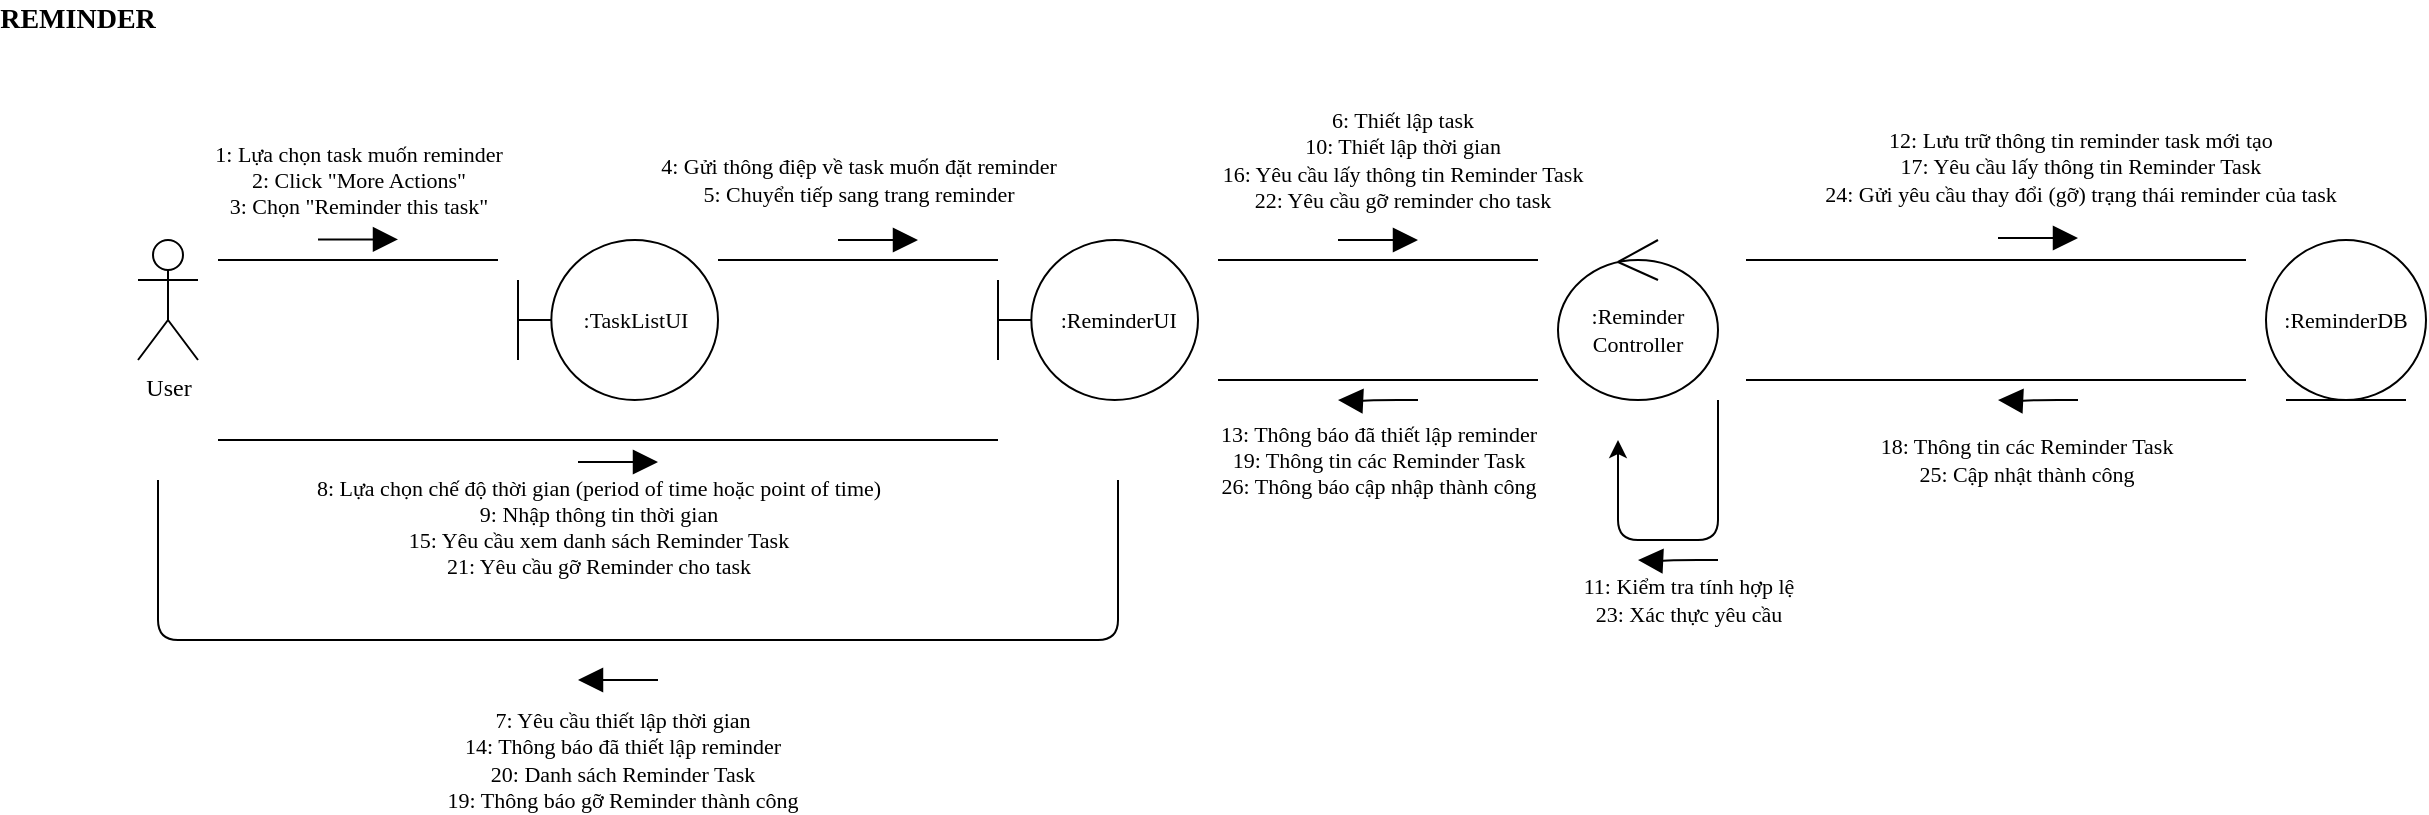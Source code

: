 <mxfile version="13.10.0" type="device"><diagram id="nw-FjYAkiKjcjClBxKrP" name="Page-1"><mxGraphModel dx="868" dy="403" grid="1" gridSize="10" guides="1" tooltips="1" connect="1" arrows="1" fold="1" page="1" pageScale="1" pageWidth="850" pageHeight="1100" math="0" shadow="0"><root><mxCell id="0"/><mxCell id="1" parent="0"/><mxCell id="G5-ezGzjWO1AAINgcTao-1" value="User" style="shape=umlActor;verticalLabelPosition=bottom;verticalAlign=top;html=1;outlineConnect=0;fontFamily=Verdana;" parent="1" vertex="1"><mxGeometry x="130" y="160" width="30" height="60" as="geometry"/></mxCell><mxCell id="3H9a2RDMc96QFJdqYiUV-1" value="&amp;nbsp;:ReminderUI" style="shape=umlBoundary;whiteSpace=wrap;html=1;fontFamily=Verdana;fontSize=11;" parent="1" vertex="1"><mxGeometry x="560" y="160" width="100" height="80" as="geometry"/></mxCell><mxCell id="3H9a2RDMc96QFJdqYiUV-2" value="&lt;font style=&quot;font-size: 11px&quot;&gt;:ReminderDB&lt;/font&gt;" style="ellipse;shape=umlEntity;whiteSpace=wrap;html=1;fontFamily=Verdana;" parent="1" vertex="1"><mxGeometry x="1194" y="160" width="80" height="80" as="geometry"/></mxCell><mxCell id="3H9a2RDMc96QFJdqYiUV-3" value=":Reminder&lt;br style=&quot;font-size: 11px;&quot;&gt;Controller" style="ellipse;shape=umlControl;whiteSpace=wrap;html=1;fontFamily=Verdana;fontSize=11;" parent="1" vertex="1"><mxGeometry x="840" y="160" width="80" height="80" as="geometry"/></mxCell><mxCell id="3H9a2RDMc96QFJdqYiUV-5" value=":TaskListUI" style="shape=umlBoundary;whiteSpace=wrap;html=1;fontFamily=Verdana;fontSize=11;" parent="1" vertex="1"><mxGeometry x="320" y="160" width="100" height="80" as="geometry"/></mxCell><mxCell id="3H9a2RDMc96QFJdqYiUV-6" value="1: Lựa chọn task muốn reminder&lt;br&gt;2: Click &quot;More Actions&quot;&lt;br&gt;3: Chọn &quot;Reminder this task&quot;" style="endArrow=none;html=1;fontFamily=Verdana;fontSize=11;" parent="1" edge="1"><mxGeometry y="40" width="50" height="50" relative="1" as="geometry"><mxPoint x="170" y="170" as="sourcePoint"/><mxPoint x="310" y="170" as="targetPoint"/><mxPoint as="offset"/></mxGeometry></mxCell><mxCell id="3H9a2RDMc96QFJdqYiUV-7" value="" style="endArrow=block;html=1;fontFamily=Verdana;fontSize=11;horizontal=1;verticalAlign=middle;endFill=1;jumpSize=9;rounded=1;startSize=10;endSize=10;" parent="1" edge="1"><mxGeometry width="50" height="50" relative="1" as="geometry"><mxPoint x="220" y="159.72" as="sourcePoint"/><mxPoint x="260" y="159.72" as="targetPoint"/></mxGeometry></mxCell><mxCell id="3H9a2RDMc96QFJdqYiUV-8" value="&lt;div&gt;8: Lựa chọn chế độ thời gian (period of time hoặc point of time)&lt;/div&gt;&lt;div&gt;9: Nhập thông tin thời gian&lt;/div&gt;&lt;div&gt;15: Yêu cầu xem danh sách Reminder Task&lt;/div&gt;&lt;div&gt;21: Yêu cầu gỡ Reminder cho task&lt;/div&gt;&lt;div&gt;&lt;br&gt;&lt;/div&gt;" style="endArrow=none;html=1;fontFamily=Verdana;fontSize=11;" parent="1" edge="1"><mxGeometry x="-0.026" y="-50" width="50" height="50" relative="1" as="geometry"><mxPoint x="170" y="260" as="sourcePoint"/><mxPoint x="560" y="260" as="targetPoint"/><mxPoint as="offset"/></mxGeometry></mxCell><mxCell id="3H9a2RDMc96QFJdqYiUV-9" value="" style="endArrow=block;html=1;fontFamily=Verdana;fontSize=11;horizontal=1;verticalAlign=middle;endFill=1;jumpSize=9;rounded=1;startSize=10;endSize=10;" parent="1" edge="1"><mxGeometry width="50" height="50" relative="1" as="geometry"><mxPoint x="390" y="380" as="sourcePoint"/><mxPoint x="350" y="380" as="targetPoint"/><Array as="points"><mxPoint x="370" y="380"/></Array></mxGeometry></mxCell><mxCell id="3H9a2RDMc96QFJdqYiUV-10" value="&lt;div&gt;4: Gửi thông điệp về task muốn đặt reminder&lt;/div&gt;&lt;div&gt;5: Chuyển tiếp sang trang reminder&lt;/div&gt;" style="endArrow=none;html=1;fontFamily=Verdana;fontSize=11;" parent="1" edge="1"><mxGeometry y="40" width="50" height="50" relative="1" as="geometry"><mxPoint x="420" y="170" as="sourcePoint"/><mxPoint x="560" y="170" as="targetPoint"/><mxPoint as="offset"/></mxGeometry></mxCell><mxCell id="3H9a2RDMc96QFJdqYiUV-11" value="" style="endArrow=block;html=1;fontFamily=Verdana;fontSize=11;horizontal=1;verticalAlign=middle;endFill=1;jumpSize=9;rounded=1;startSize=10;endSize=10;" parent="1" edge="1"><mxGeometry width="50" height="50" relative="1" as="geometry"><mxPoint x="480" y="160.0" as="sourcePoint"/><mxPoint x="520" y="160.0" as="targetPoint"/></mxGeometry></mxCell><mxCell id="3H9a2RDMc96QFJdqYiUV-12" value="" style="endArrow=block;html=1;fontFamily=Verdana;fontSize=11;horizontal=1;verticalAlign=middle;endFill=1;jumpSize=9;rounded=1;startSize=10;endSize=10;" parent="1" edge="1"><mxGeometry width="50" height="50" relative="1" as="geometry"><mxPoint x="350" y="271" as="sourcePoint"/><mxPoint x="390" y="271" as="targetPoint"/></mxGeometry></mxCell><mxCell id="3H9a2RDMc96QFJdqYiUV-13" value="&lt;div&gt;&lt;div&gt;7: Yêu cầu thiết lập thời gian&lt;/div&gt;&lt;div&gt;14: Thông báo đã thiết lập reminder&lt;/div&gt;&lt;div&gt;20: Danh sách Reminder Task&lt;/div&gt;&lt;div&gt;19: Thông báo gỡ Reminder thành công&lt;/div&gt;&lt;/div&gt;" style="endArrow=none;html=1;fontFamily=Verdana;fontSize=11;" parent="1" edge="1"><mxGeometry x="-0.026" y="-60" width="50" height="50" relative="1" as="geometry"><mxPoint x="140" y="280" as="sourcePoint"/><mxPoint x="620" y="280" as="targetPoint"/><mxPoint as="offset"/><Array as="points"><mxPoint x="140" y="360"/><mxPoint x="620" y="360"/></Array></mxGeometry></mxCell><mxCell id="3H9a2RDMc96QFJdqYiUV-14" value="&lt;div&gt;6: Thiết lập task&lt;/div&gt;&lt;div&gt;10: Thiết lập thời gian&lt;/div&gt;&lt;div&gt;16: Yêu cầu lấy thông tin Reminder Task&lt;/div&gt;&lt;div&gt;22: Yêu cầu gỡ reminder cho task&lt;/div&gt;" style="endArrow=none;html=1;fontFamily=Verdana;fontSize=11;" parent="1" edge="1"><mxGeometry x="0.143" y="50" width="50" height="50" relative="1" as="geometry"><mxPoint x="670" y="170" as="sourcePoint"/><mxPoint x="830" y="170" as="targetPoint"/><mxPoint as="offset"/></mxGeometry></mxCell><mxCell id="3H9a2RDMc96QFJdqYiUV-15" value="" style="endArrow=block;html=1;fontFamily=Verdana;fontSize=11;horizontal=1;verticalAlign=middle;endFill=1;jumpSize=9;rounded=1;startSize=10;endSize=10;" parent="1" edge="1"><mxGeometry width="50" height="50" relative="1" as="geometry"><mxPoint x="730" y="160" as="sourcePoint"/><mxPoint x="770" y="160" as="targetPoint"/></mxGeometry></mxCell><mxCell id="3H9a2RDMc96QFJdqYiUV-16" value="&lt;div&gt;12: Lưu trữ thông tin reminder task mới tạo&lt;/div&gt;&lt;div&gt;17: Yêu cầu lấy thông tin Reminder Task&lt;/div&gt;&lt;div&gt;24: Gửi yêu cầu thay đổi (gỡ) trạng thái reminder của task&lt;/div&gt;&lt;div&gt;&lt;br&gt;&lt;/div&gt;" style="endArrow=none;html=1;fontFamily=Verdana;fontSize=11;" parent="1" edge="1"><mxGeometry x="0.333" y="40" width="50" height="50" relative="1" as="geometry"><mxPoint x="934" y="170" as="sourcePoint"/><mxPoint x="1184" y="170" as="targetPoint"/><mxPoint as="offset"/></mxGeometry></mxCell><mxCell id="3H9a2RDMc96QFJdqYiUV-17" value="" style="endArrow=block;html=1;fontFamily=Verdana;fontSize=11;horizontal=1;verticalAlign=middle;endFill=1;jumpSize=9;rounded=1;startSize=10;endSize=10;" parent="1" edge="1"><mxGeometry width="50" height="50" relative="1" as="geometry"><mxPoint x="1060" y="159" as="sourcePoint"/><mxPoint x="1100" y="159" as="targetPoint"/></mxGeometry></mxCell><mxCell id="3H9a2RDMc96QFJdqYiUV-18" value="&lt;div&gt;&lt;div&gt;18: Thông tin các Reminder Task&lt;/div&gt;&lt;div&gt;25: Cập nhật thành công&lt;/div&gt;&lt;/div&gt;" style="endArrow=none;html=1;fontFamily=Verdana;fontSize=11;" parent="1" edge="1"><mxGeometry x="0.12" y="-40" width="50" height="50" relative="1" as="geometry"><mxPoint x="934" y="230" as="sourcePoint"/><mxPoint x="1184" y="230" as="targetPoint"/><mxPoint as="offset"/></mxGeometry></mxCell><mxCell id="3H9a2RDMc96QFJdqYiUV-19" value="" style="endArrow=block;html=1;fontFamily=Verdana;fontSize=11;horizontal=1;verticalAlign=middle;endFill=1;jumpSize=9;rounded=1;startSize=10;endSize=10;" parent="1" edge="1"><mxGeometry width="50" height="50" relative="1" as="geometry"><mxPoint x="1100" y="240" as="sourcePoint"/><mxPoint x="1060" y="240" as="targetPoint"/><Array as="points"><mxPoint x="1080" y="240"/><mxPoint x="1070" y="240.48"/></Array></mxGeometry></mxCell><mxCell id="3H9a2RDMc96QFJdqYiUV-20" value="&lt;div&gt;13: Thông báo đã thiết lập reminder&lt;/div&gt;&lt;div&gt;19: Thông tin các Reminder Task&lt;/div&gt;&lt;div&gt;26: Thông báo cập nhập thành công&lt;/div&gt;" style="endArrow=none;html=1;fontFamily=Verdana;fontSize=11;" parent="1" edge="1"><mxGeometry y="-40" width="50" height="50" relative="1" as="geometry"><mxPoint x="670" y="230" as="sourcePoint"/><mxPoint x="830" y="230" as="targetPoint"/><mxPoint as="offset"/></mxGeometry></mxCell><mxCell id="3H9a2RDMc96QFJdqYiUV-21" value="11: Kiểm tra tính hợp lệ&lt;br&gt;23: Xác thực yêu cầu" style="endArrow=classic;html=1;strokeColor=#000000;fontFamily=Verdana;fontSize=11;" parent="1" edge="1"><mxGeometry y="30" width="50" height="50" relative="1" as="geometry"><mxPoint x="920" y="240" as="sourcePoint"/><mxPoint x="870" y="260" as="targetPoint"/><Array as="points"><mxPoint x="920" y="310"/><mxPoint x="870" y="310"/></Array><mxPoint as="offset"/></mxGeometry></mxCell><mxCell id="3H9a2RDMc96QFJdqYiUV-22" value="" style="endArrow=block;html=1;fontFamily=Verdana;fontSize=11;horizontal=1;verticalAlign=middle;endFill=1;jumpSize=9;rounded=1;startSize=10;endSize=10;" parent="1" edge="1"><mxGeometry width="50" height="50" relative="1" as="geometry"><mxPoint x="770" y="240" as="sourcePoint"/><mxPoint x="730" y="240" as="targetPoint"/><Array as="points"><mxPoint x="750" y="240"/><mxPoint x="740" y="240.48"/></Array></mxGeometry></mxCell><mxCell id="3H9a2RDMc96QFJdqYiUV-23" value="" style="endArrow=block;html=1;fontFamily=Verdana;fontSize=11;horizontal=1;verticalAlign=middle;endFill=1;jumpSize=9;rounded=1;startSize=10;endSize=10;" parent="1" edge="1"><mxGeometry width="50" height="50" relative="1" as="geometry"><mxPoint x="920" y="320" as="sourcePoint"/><mxPoint x="880" y="320" as="targetPoint"/><Array as="points"><mxPoint x="900" y="320"/><mxPoint x="890" y="320.48"/></Array></mxGeometry></mxCell><mxCell id="aUZn671jVqGbtxINH7tU-1" value="&lt;font face=&quot;Verdana&quot; style=&quot;font-size: 14px&quot;&gt;REMINDER&lt;/font&gt;" style="text;html=1;strokeColor=none;fillColor=none;align=center;verticalAlign=middle;whiteSpace=wrap;rounded=0;fontStyle=1" vertex="1" parent="1"><mxGeometry x="80" y="40" width="40" height="20" as="geometry"/></mxCell></root></mxGraphModel></diagram></mxfile>
